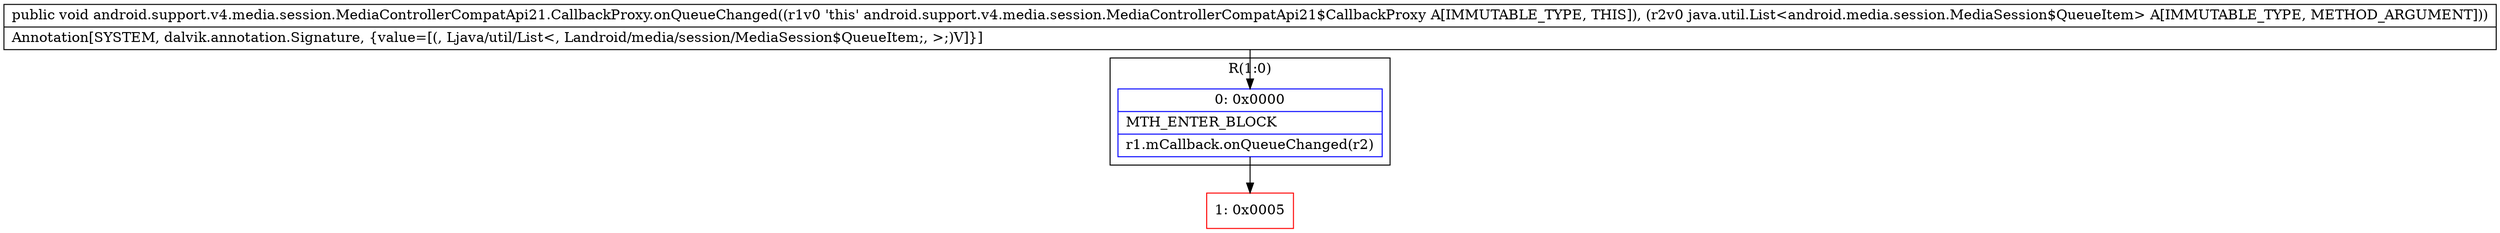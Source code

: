 digraph "CFG forandroid.support.v4.media.session.MediaControllerCompatApi21.CallbackProxy.onQueueChanged(Ljava\/util\/List;)V" {
subgraph cluster_Region_1788014054 {
label = "R(1:0)";
node [shape=record,color=blue];
Node_0 [shape=record,label="{0\:\ 0x0000|MTH_ENTER_BLOCK\l|r1.mCallback.onQueueChanged(r2)\l}"];
}
Node_1 [shape=record,color=red,label="{1\:\ 0x0005}"];
MethodNode[shape=record,label="{public void android.support.v4.media.session.MediaControllerCompatApi21.CallbackProxy.onQueueChanged((r1v0 'this' android.support.v4.media.session.MediaControllerCompatApi21$CallbackProxy A[IMMUTABLE_TYPE, THIS]), (r2v0 java.util.List\<android.media.session.MediaSession$QueueItem\> A[IMMUTABLE_TYPE, METHOD_ARGUMENT]))  | Annotation[SYSTEM, dalvik.annotation.Signature, \{value=[(, Ljava\/util\/List\<, Landroid\/media\/session\/MediaSession$QueueItem;, \>;)V]\}]\l}"];
MethodNode -> Node_0;
Node_0 -> Node_1;
}

